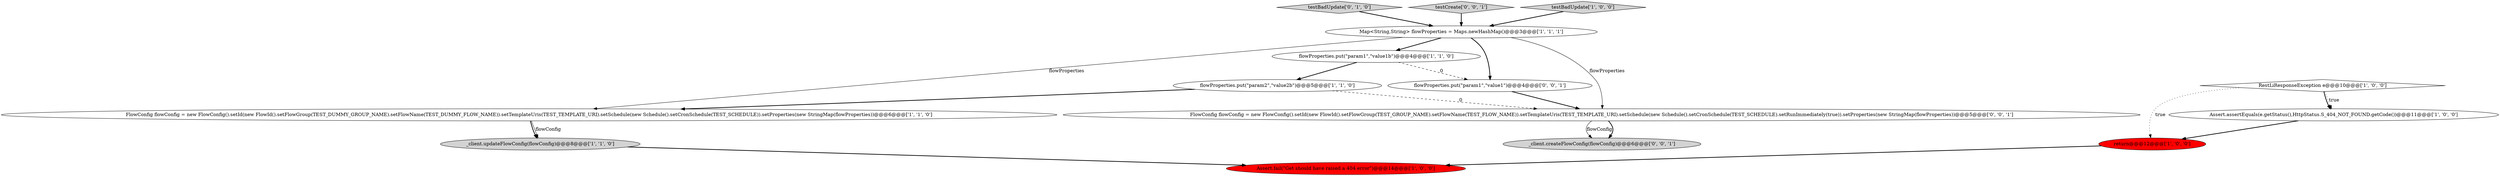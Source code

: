 digraph {
1 [style = filled, label = "return@@@12@@@['1', '0', '0']", fillcolor = red, shape = ellipse image = "AAA1AAABBB1BBB"];
10 [style = filled, label = "testBadUpdate['0', '1', '0']", fillcolor = lightgray, shape = diamond image = "AAA0AAABBB2BBB"];
8 [style = filled, label = "FlowConfig flowConfig = new FlowConfig().setId(new FlowId().setFlowGroup(TEST_DUMMY_GROUP_NAME).setFlowName(TEST_DUMMY_FLOW_NAME)).setTemplateUris(TEST_TEMPLATE_URI).setSchedule(new Schedule().setCronSchedule(TEST_SCHEDULE)).setProperties(new StringMap(flowProperties))@@@6@@@['1', '1', '0']", fillcolor = white, shape = ellipse image = "AAA0AAABBB1BBB"];
0 [style = filled, label = "flowProperties.put(\"param2\",\"value2b\")@@@5@@@['1', '1', '0']", fillcolor = white, shape = ellipse image = "AAA0AAABBB1BBB"];
9 [style = filled, label = "RestLiResponseException e@@@10@@@['1', '0', '0']", fillcolor = white, shape = diamond image = "AAA0AAABBB1BBB"];
14 [style = filled, label = "_client.createFlowConfig(flowConfig)@@@6@@@['0', '0', '1']", fillcolor = lightgray, shape = ellipse image = "AAA0AAABBB3BBB"];
5 [style = filled, label = "Assert.fail(\"Get should have raised a 404 error\")@@@14@@@['1', '0', '0']", fillcolor = red, shape = ellipse image = "AAA1AAABBB1BBB"];
4 [style = filled, label = "Assert.assertEquals(e.getStatus(),HttpStatus.S_404_NOT_FOUND.getCode())@@@11@@@['1', '0', '0']", fillcolor = white, shape = ellipse image = "AAA0AAABBB1BBB"];
7 [style = filled, label = "flowProperties.put(\"param1\",\"value1b\")@@@4@@@['1', '1', '0']", fillcolor = white, shape = ellipse image = "AAA0AAABBB1BBB"];
12 [style = filled, label = "flowProperties.put(\"param1\",\"value1\")@@@4@@@['0', '0', '1']", fillcolor = white, shape = ellipse image = "AAA0AAABBB3BBB"];
3 [style = filled, label = "_client.updateFlowConfig(flowConfig)@@@8@@@['1', '1', '0']", fillcolor = lightgray, shape = ellipse image = "AAA0AAABBB1BBB"];
11 [style = filled, label = "testCreate['0', '0', '1']", fillcolor = lightgray, shape = diamond image = "AAA0AAABBB3BBB"];
13 [style = filled, label = "FlowConfig flowConfig = new FlowConfig().setId(new FlowId().setFlowGroup(TEST_GROUP_NAME).setFlowName(TEST_FLOW_NAME)).setTemplateUris(TEST_TEMPLATE_URI).setSchedule(new Schedule().setCronSchedule(TEST_SCHEDULE).setRunImmediately(true)).setProperties(new StringMap(flowProperties))@@@5@@@['0', '0', '1']", fillcolor = white, shape = ellipse image = "AAA0AAABBB3BBB"];
2 [style = filled, label = "Map<String,String> flowProperties = Maps.newHashMap()@@@3@@@['1', '1', '1']", fillcolor = white, shape = ellipse image = "AAA0AAABBB1BBB"];
6 [style = filled, label = "testBadUpdate['1', '0', '0']", fillcolor = lightgray, shape = diamond image = "AAA0AAABBB1BBB"];
1->5 [style = bold, label=""];
9->4 [style = bold, label=""];
8->3 [style = bold, label=""];
2->13 [style = solid, label="flowProperties"];
7->0 [style = bold, label=""];
8->3 [style = solid, label="flowConfig"];
11->2 [style = bold, label=""];
2->12 [style = bold, label=""];
2->8 [style = solid, label="flowProperties"];
6->2 [style = bold, label=""];
12->13 [style = bold, label=""];
3->5 [style = bold, label=""];
0->13 [style = dashed, label="0"];
0->8 [style = bold, label=""];
9->1 [style = dotted, label="true"];
7->12 [style = dashed, label="0"];
9->4 [style = dotted, label="true"];
10->2 [style = bold, label=""];
4->1 [style = bold, label=""];
13->14 [style = solid, label="flowConfig"];
2->7 [style = bold, label=""];
13->14 [style = bold, label=""];
}
